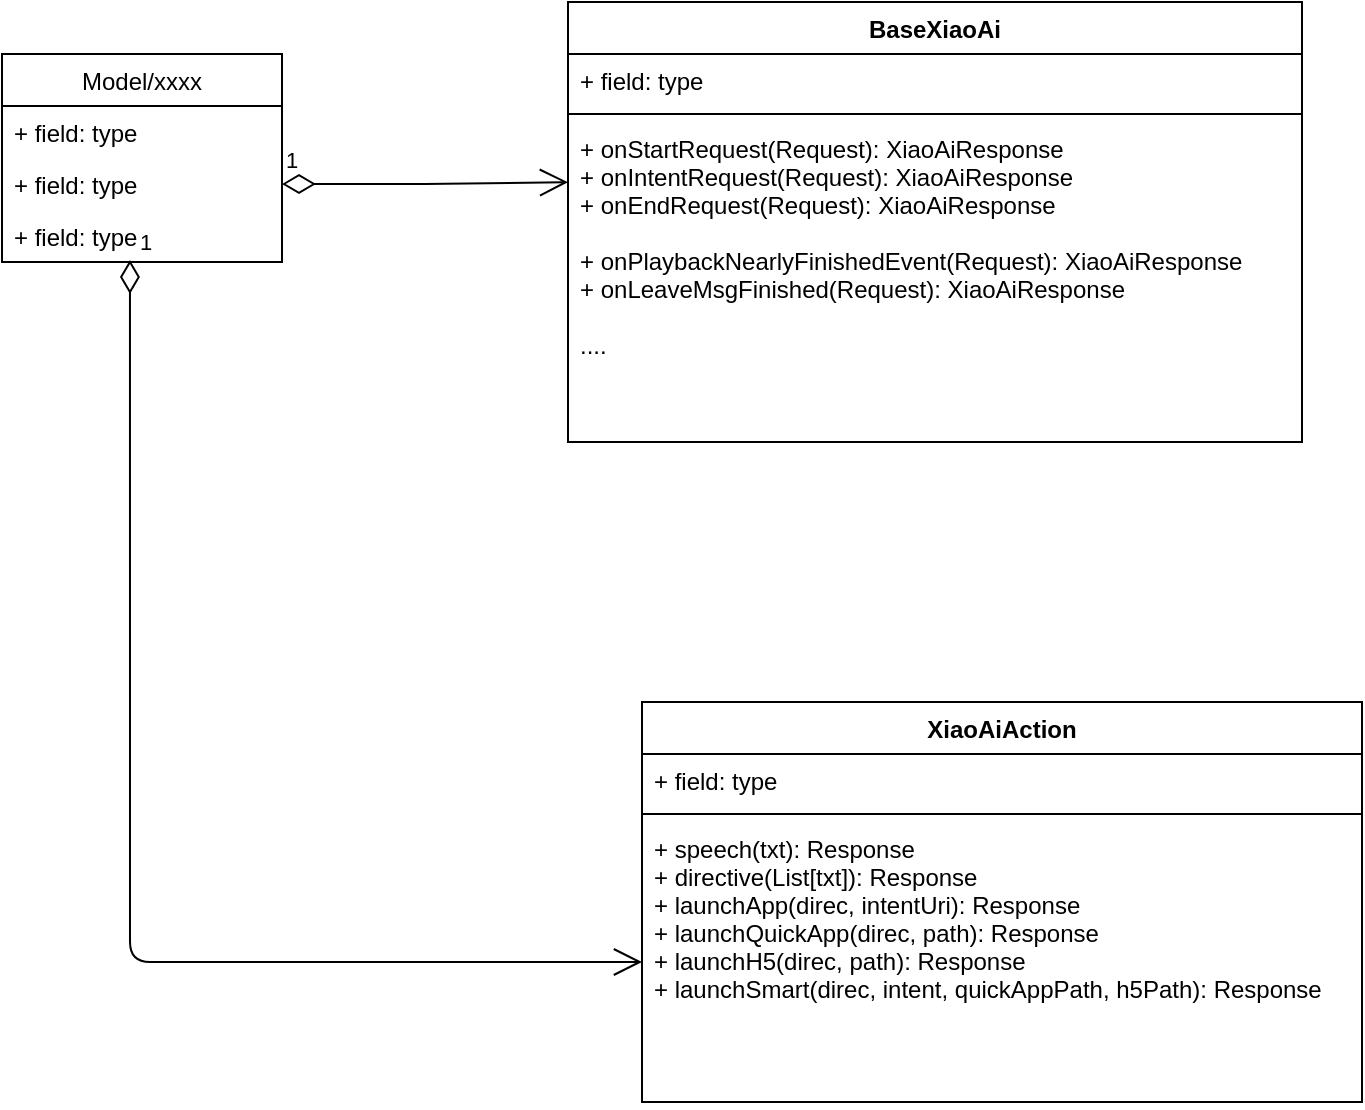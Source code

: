 <mxfile version="10.7.0" type="github"><diagram id="_nt70srAWBUeO1eBP0HO" name="Page-1"><mxGraphModel dx="1638" dy="747" grid="1" gridSize="10" guides="1" tooltips="1" connect="1" arrows="1" fold="1" page="1" pageScale="1" pageWidth="827" pageHeight="1169" math="0" shadow="0"><root><mxCell id="0"/><mxCell id="1" parent="0"/><mxCell id="Jt_RTIFKRE25yU2HJCG8-1" value="BaseXiaoAi" style="swimlane;fontStyle=1;align=center;verticalAlign=top;childLayout=stackLayout;horizontal=1;startSize=26;horizontalStack=0;resizeParent=1;resizeParentMax=0;resizeLast=0;collapsible=1;marginBottom=0;" parent="1" vertex="1"><mxGeometry x="333" y="90" width="367" height="220" as="geometry"/></mxCell><mxCell id="Jt_RTIFKRE25yU2HJCG8-2" value="+ field: type" style="text;strokeColor=none;fillColor=none;align=left;verticalAlign=top;spacingLeft=4;spacingRight=4;overflow=hidden;rotatable=0;points=[[0,0.5],[1,0.5]];portConstraint=eastwest;" parent="Jt_RTIFKRE25yU2HJCG8-1" vertex="1"><mxGeometry y="26" width="367" height="26" as="geometry"/></mxCell><mxCell id="Jt_RTIFKRE25yU2HJCG8-3" value="" style="line;strokeWidth=1;fillColor=none;align=left;verticalAlign=middle;spacingTop=-1;spacingLeft=3;spacingRight=3;rotatable=0;labelPosition=right;points=[];portConstraint=eastwest;" parent="Jt_RTIFKRE25yU2HJCG8-1" vertex="1"><mxGeometry y="52" width="367" height="8" as="geometry"/></mxCell><mxCell id="Jt_RTIFKRE25yU2HJCG8-4" value="+ onStartRequest(Request): XiaoAiResponse&#10;+ onIntentRequest(Request): XiaoAiResponse&#10;+ onEndRequest(Request): XiaoAiResponse&#10;&#10;+ onPlaybackNearlyFinishedEvent(Request): XiaoAiResponse&#10;+ onLeaveMsgFinished(Request): XiaoAiResponse&#10;&#10;....&#10;" style="text;strokeColor=none;fillColor=none;align=left;verticalAlign=top;spacingLeft=4;spacingRight=4;overflow=hidden;rotatable=0;points=[[0,0.5],[1,0.5]];portConstraint=eastwest;" parent="Jt_RTIFKRE25yU2HJCG8-1" vertex="1"><mxGeometry y="60" width="367" height="160" as="geometry"/></mxCell><mxCell id="c4ceDZi-0_Y7JocjLTTK-2" value="Model/xxxx" style="swimlane;fontStyle=0;childLayout=stackLayout;horizontal=1;startSize=26;fillColor=none;horizontalStack=0;resizeParent=1;resizeParentMax=0;resizeLast=0;collapsible=1;marginBottom=0;" vertex="1" parent="1"><mxGeometry x="50" y="116" width="140" height="104" as="geometry"/></mxCell><mxCell id="c4ceDZi-0_Y7JocjLTTK-3" value="+ field: type" style="text;strokeColor=none;fillColor=none;align=left;verticalAlign=top;spacingLeft=4;spacingRight=4;overflow=hidden;rotatable=0;points=[[0,0.5],[1,0.5]];portConstraint=eastwest;" vertex="1" parent="c4ceDZi-0_Y7JocjLTTK-2"><mxGeometry y="26" width="140" height="26" as="geometry"/></mxCell><mxCell id="c4ceDZi-0_Y7JocjLTTK-4" value="+ field: type" style="text;strokeColor=none;fillColor=none;align=left;verticalAlign=top;spacingLeft=4;spacingRight=4;overflow=hidden;rotatable=0;points=[[0,0.5],[1,0.5]];portConstraint=eastwest;" vertex="1" parent="c4ceDZi-0_Y7JocjLTTK-2"><mxGeometry y="52" width="140" height="26" as="geometry"/></mxCell><mxCell id="c4ceDZi-0_Y7JocjLTTK-5" value="+ field: type" style="text;strokeColor=none;fillColor=none;align=left;verticalAlign=top;spacingLeft=4;spacingRight=4;overflow=hidden;rotatable=0;points=[[0,0.5],[1,0.5]];portConstraint=eastwest;" vertex="1" parent="c4ceDZi-0_Y7JocjLTTK-2"><mxGeometry y="78" width="140" height="26" as="geometry"/></mxCell><mxCell id="c4ceDZi-0_Y7JocjLTTK-6" value="1" style="endArrow=open;html=1;endSize=12;startArrow=diamondThin;startSize=14;startFill=0;edgeStyle=orthogonalEdgeStyle;align=left;verticalAlign=bottom;entryX=0;entryY=0.188;entryDx=0;entryDy=0;entryPerimeter=0;" edge="1" parent="1" source="c4ceDZi-0_Y7JocjLTTK-4" target="Jt_RTIFKRE25yU2HJCG8-4"><mxGeometry x="-1" y="3" relative="1" as="geometry"><mxPoint x="210" y="150" as="sourcePoint"/><mxPoint x="370" y="150" as="targetPoint"/></mxGeometry></mxCell><mxCell id="c4ceDZi-0_Y7JocjLTTK-7" value="XiaoAiAction" style="swimlane;fontStyle=1;align=center;verticalAlign=top;childLayout=stackLayout;horizontal=1;startSize=26;horizontalStack=0;resizeParent=1;resizeParentMax=0;resizeLast=0;collapsible=1;marginBottom=0;" vertex="1" parent="1"><mxGeometry x="370" y="440" width="360" height="200" as="geometry"/></mxCell><mxCell id="c4ceDZi-0_Y7JocjLTTK-8" value="+ field: type" style="text;strokeColor=none;fillColor=none;align=left;verticalAlign=top;spacingLeft=4;spacingRight=4;overflow=hidden;rotatable=0;points=[[0,0.5],[1,0.5]];portConstraint=eastwest;" vertex="1" parent="c4ceDZi-0_Y7JocjLTTK-7"><mxGeometry y="26" width="360" height="26" as="geometry"/></mxCell><mxCell id="c4ceDZi-0_Y7JocjLTTK-9" value="" style="line;strokeWidth=1;fillColor=none;align=left;verticalAlign=middle;spacingTop=-1;spacingLeft=3;spacingRight=3;rotatable=0;labelPosition=right;points=[];portConstraint=eastwest;" vertex="1" parent="c4ceDZi-0_Y7JocjLTTK-7"><mxGeometry y="52" width="360" height="8" as="geometry"/></mxCell><mxCell id="c4ceDZi-0_Y7JocjLTTK-10" value="+ speech(txt): Response&#10;+ directive(List[txt]): Response&#10;+ launchApp(direc, intentUri): Response&#10;+ launchQuickApp(direc, path): Response&#10;+ launchH5(direc, path): Response&#10;+ launchSmart(direc, intent, quickAppPath, h5Path): Response&#10;" style="text;strokeColor=none;fillColor=none;align=left;verticalAlign=top;spacingLeft=4;spacingRight=4;overflow=hidden;rotatable=0;points=[[0,0.5],[1,0.5]];portConstraint=eastwest;" vertex="1" parent="c4ceDZi-0_Y7JocjLTTK-7"><mxGeometry y="60" width="360" height="140" as="geometry"/></mxCell><mxCell id="c4ceDZi-0_Y7JocjLTTK-11" value="1" style="endArrow=open;html=1;endSize=12;startArrow=diamondThin;startSize=14;startFill=0;edgeStyle=orthogonalEdgeStyle;align=left;verticalAlign=bottom;exitX=0.457;exitY=0.962;exitDx=0;exitDy=0;exitPerimeter=0;" edge="1" parent="1" source="c4ceDZi-0_Y7JocjLTTK-5" target="c4ceDZi-0_Y7JocjLTTK-10"><mxGeometry x="-1" y="3" relative="1" as="geometry"><mxPoint x="170" y="321" as="sourcePoint"/><mxPoint x="313" y="320" as="targetPoint"/></mxGeometry></mxCell></root></mxGraphModel></diagram></mxfile>